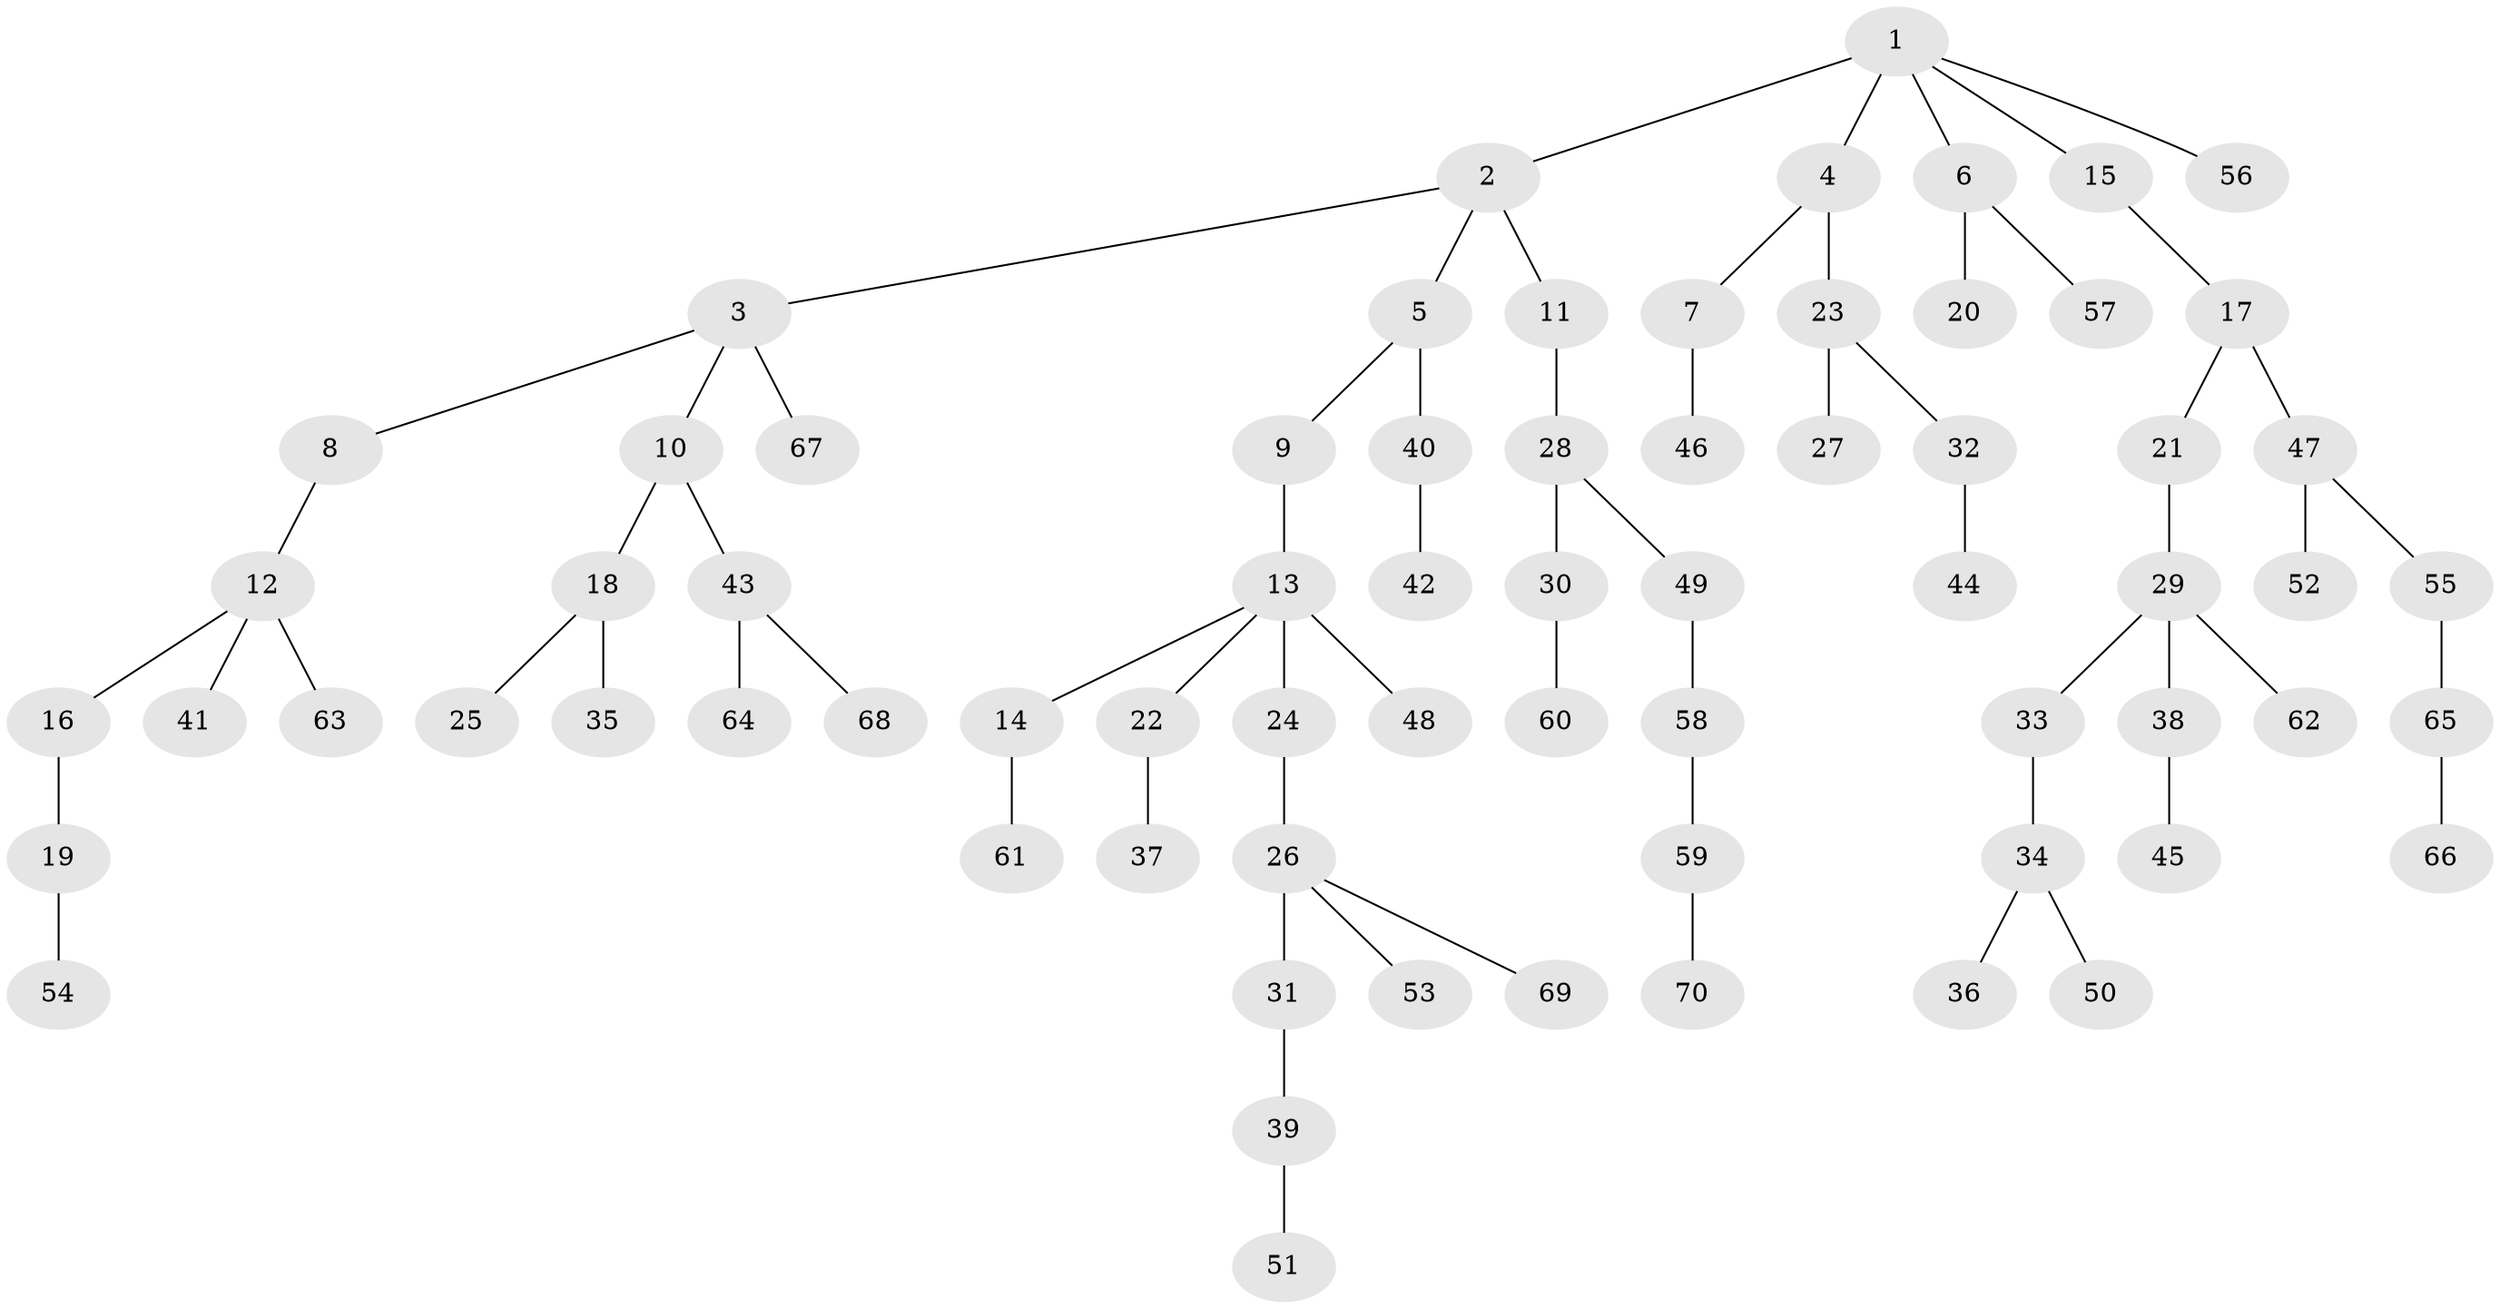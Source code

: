 // original degree distribution, {7: 0.007142857142857143, 5: 0.04285714285714286, 4: 0.07142857142857142, 1: 0.5142857142857142, 3: 0.16428571428571428, 2: 0.19285714285714287, 6: 0.007142857142857143}
// Generated by graph-tools (version 1.1) at 2025/36/03/09/25 02:36:48]
// undirected, 70 vertices, 69 edges
graph export_dot {
graph [start="1"]
  node [color=gray90,style=filled];
  1;
  2;
  3;
  4;
  5;
  6;
  7;
  8;
  9;
  10;
  11;
  12;
  13;
  14;
  15;
  16;
  17;
  18;
  19;
  20;
  21;
  22;
  23;
  24;
  25;
  26;
  27;
  28;
  29;
  30;
  31;
  32;
  33;
  34;
  35;
  36;
  37;
  38;
  39;
  40;
  41;
  42;
  43;
  44;
  45;
  46;
  47;
  48;
  49;
  50;
  51;
  52;
  53;
  54;
  55;
  56;
  57;
  58;
  59;
  60;
  61;
  62;
  63;
  64;
  65;
  66;
  67;
  68;
  69;
  70;
  1 -- 2 [weight=1.0];
  1 -- 4 [weight=2.0];
  1 -- 6 [weight=1.0];
  1 -- 15 [weight=1.0];
  1 -- 56 [weight=1.0];
  2 -- 3 [weight=1.0];
  2 -- 5 [weight=1.0];
  2 -- 11 [weight=1.0];
  3 -- 8 [weight=1.0];
  3 -- 10 [weight=1.0];
  3 -- 67 [weight=1.0];
  4 -- 7 [weight=1.0];
  4 -- 23 [weight=1.0];
  5 -- 9 [weight=1.0];
  5 -- 40 [weight=2.0];
  6 -- 20 [weight=3.0];
  6 -- 57 [weight=1.0];
  7 -- 46 [weight=2.0];
  8 -- 12 [weight=1.0];
  9 -- 13 [weight=1.0];
  10 -- 18 [weight=1.0];
  10 -- 43 [weight=1.0];
  11 -- 28 [weight=1.0];
  12 -- 16 [weight=1.0];
  12 -- 41 [weight=1.0];
  12 -- 63 [weight=1.0];
  13 -- 14 [weight=1.0];
  13 -- 22 [weight=1.0];
  13 -- 24 [weight=1.0];
  13 -- 48 [weight=1.0];
  14 -- 61 [weight=1.0];
  15 -- 17 [weight=1.0];
  16 -- 19 [weight=1.0];
  17 -- 21 [weight=1.0];
  17 -- 47 [weight=1.0];
  18 -- 25 [weight=1.0];
  18 -- 35 [weight=1.0];
  19 -- 54 [weight=1.0];
  21 -- 29 [weight=1.0];
  22 -- 37 [weight=1.0];
  23 -- 27 [weight=1.0];
  23 -- 32 [weight=1.0];
  24 -- 26 [weight=1.0];
  26 -- 31 [weight=3.0];
  26 -- 53 [weight=1.0];
  26 -- 69 [weight=1.0];
  28 -- 30 [weight=1.0];
  28 -- 49 [weight=2.0];
  29 -- 33 [weight=1.0];
  29 -- 38 [weight=1.0];
  29 -- 62 [weight=1.0];
  30 -- 60 [weight=1.0];
  31 -- 39 [weight=1.0];
  32 -- 44 [weight=1.0];
  33 -- 34 [weight=1.0];
  34 -- 36 [weight=1.0];
  34 -- 50 [weight=1.0];
  38 -- 45 [weight=1.0];
  39 -- 51 [weight=1.0];
  40 -- 42 [weight=1.0];
  43 -- 64 [weight=1.0];
  43 -- 68 [weight=1.0];
  47 -- 52 [weight=1.0];
  47 -- 55 [weight=1.0];
  49 -- 58 [weight=1.0];
  55 -- 65 [weight=1.0];
  58 -- 59 [weight=1.0];
  59 -- 70 [weight=1.0];
  65 -- 66 [weight=1.0];
}
